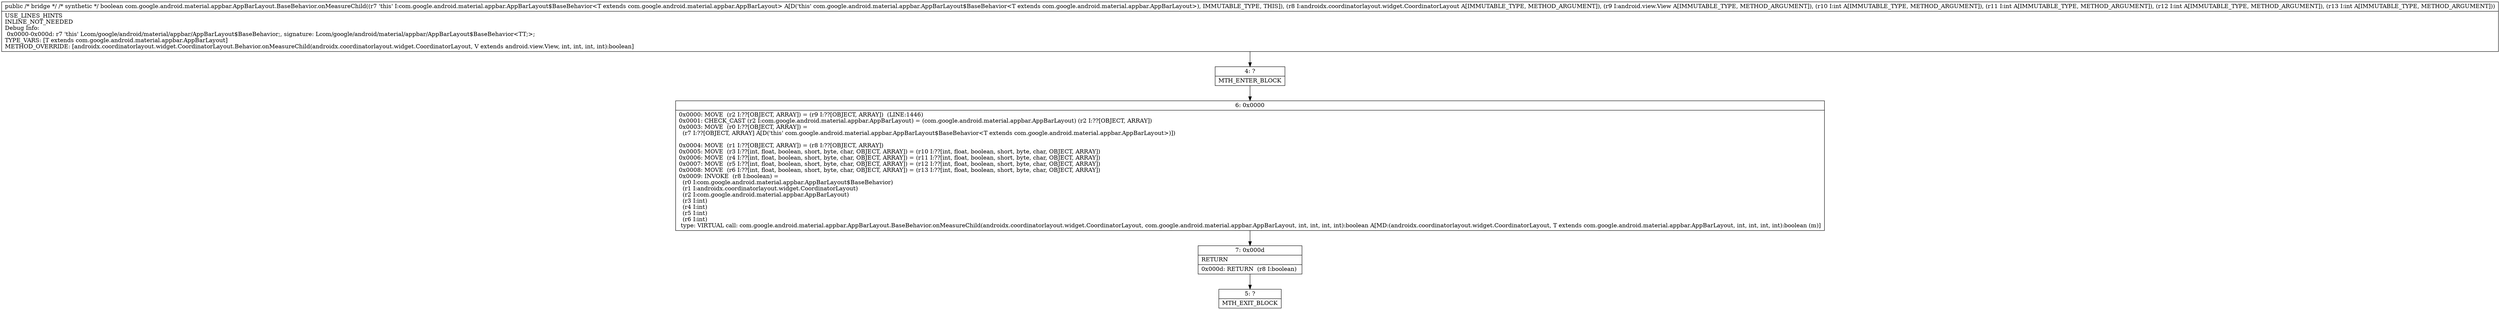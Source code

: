 digraph "CFG forcom.google.android.material.appbar.AppBarLayout.BaseBehavior.onMeasureChild(Landroidx\/coordinatorlayout\/widget\/CoordinatorLayout;Landroid\/view\/View;IIII)Z" {
Node_4 [shape=record,label="{4\:\ ?|MTH_ENTER_BLOCK\l}"];
Node_6 [shape=record,label="{6\:\ 0x0000|0x0000: MOVE  (r2 I:??[OBJECT, ARRAY]) = (r9 I:??[OBJECT, ARRAY])  (LINE:1446)\l0x0001: CHECK_CAST (r2 I:com.google.android.material.appbar.AppBarLayout) = (com.google.android.material.appbar.AppBarLayout) (r2 I:??[OBJECT, ARRAY]) \l0x0003: MOVE  (r0 I:??[OBJECT, ARRAY]) = \l  (r7 I:??[OBJECT, ARRAY] A[D('this' com.google.android.material.appbar.AppBarLayout$BaseBehavior\<T extends com.google.android.material.appbar.AppBarLayout\>)])\l \l0x0004: MOVE  (r1 I:??[OBJECT, ARRAY]) = (r8 I:??[OBJECT, ARRAY]) \l0x0005: MOVE  (r3 I:??[int, float, boolean, short, byte, char, OBJECT, ARRAY]) = (r10 I:??[int, float, boolean, short, byte, char, OBJECT, ARRAY]) \l0x0006: MOVE  (r4 I:??[int, float, boolean, short, byte, char, OBJECT, ARRAY]) = (r11 I:??[int, float, boolean, short, byte, char, OBJECT, ARRAY]) \l0x0007: MOVE  (r5 I:??[int, float, boolean, short, byte, char, OBJECT, ARRAY]) = (r12 I:??[int, float, boolean, short, byte, char, OBJECT, ARRAY]) \l0x0008: MOVE  (r6 I:??[int, float, boolean, short, byte, char, OBJECT, ARRAY]) = (r13 I:??[int, float, boolean, short, byte, char, OBJECT, ARRAY]) \l0x0009: INVOKE  (r8 I:boolean) = \l  (r0 I:com.google.android.material.appbar.AppBarLayout$BaseBehavior)\l  (r1 I:androidx.coordinatorlayout.widget.CoordinatorLayout)\l  (r2 I:com.google.android.material.appbar.AppBarLayout)\l  (r3 I:int)\l  (r4 I:int)\l  (r5 I:int)\l  (r6 I:int)\l type: VIRTUAL call: com.google.android.material.appbar.AppBarLayout.BaseBehavior.onMeasureChild(androidx.coordinatorlayout.widget.CoordinatorLayout, com.google.android.material.appbar.AppBarLayout, int, int, int, int):boolean A[MD:(androidx.coordinatorlayout.widget.CoordinatorLayout, T extends com.google.android.material.appbar.AppBarLayout, int, int, int, int):boolean (m)]\l}"];
Node_7 [shape=record,label="{7\:\ 0x000d|RETURN\l|0x000d: RETURN  (r8 I:boolean) \l}"];
Node_5 [shape=record,label="{5\:\ ?|MTH_EXIT_BLOCK\l}"];
MethodNode[shape=record,label="{public \/* bridge *\/ \/* synthetic *\/ boolean com.google.android.material.appbar.AppBarLayout.BaseBehavior.onMeasureChild((r7 'this' I:com.google.android.material.appbar.AppBarLayout$BaseBehavior\<T extends com.google.android.material.appbar.AppBarLayout\> A[D('this' com.google.android.material.appbar.AppBarLayout$BaseBehavior\<T extends com.google.android.material.appbar.AppBarLayout\>), IMMUTABLE_TYPE, THIS]), (r8 I:androidx.coordinatorlayout.widget.CoordinatorLayout A[IMMUTABLE_TYPE, METHOD_ARGUMENT]), (r9 I:android.view.View A[IMMUTABLE_TYPE, METHOD_ARGUMENT]), (r10 I:int A[IMMUTABLE_TYPE, METHOD_ARGUMENT]), (r11 I:int A[IMMUTABLE_TYPE, METHOD_ARGUMENT]), (r12 I:int A[IMMUTABLE_TYPE, METHOD_ARGUMENT]), (r13 I:int A[IMMUTABLE_TYPE, METHOD_ARGUMENT]))  | USE_LINES_HINTS\lINLINE_NOT_NEEDED\lDebug Info:\l  0x0000\-0x000d: r7 'this' Lcom\/google\/android\/material\/appbar\/AppBarLayout$BaseBehavior;, signature: Lcom\/google\/android\/material\/appbar\/AppBarLayout$BaseBehavior\<TT;\>;\lTYPE_VARS: [T extends com.google.android.material.appbar.AppBarLayout]\lMETHOD_OVERRIDE: [androidx.coordinatorlayout.widget.CoordinatorLayout.Behavior.onMeasureChild(androidx.coordinatorlayout.widget.CoordinatorLayout, V extends android.view.View, int, int, int, int):boolean]\l}"];
MethodNode -> Node_4;Node_4 -> Node_6;
Node_6 -> Node_7;
Node_7 -> Node_5;
}

